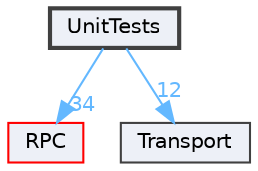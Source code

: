 digraph "C:/Dev/ezRPC/UnitTests"
{
 // LATEX_PDF_SIZE
  bgcolor="transparent";
  edge [fontname=Helvetica,fontsize=10,labelfontname=Helvetica,labelfontsize=10];
  node [fontname=Helvetica,fontsize=10,shape=box,height=0.2,width=0.4];
  compound=true
  dir_4be4f7b278e009bf0f1906cf31fb73bd [label="UnitTests", fillcolor="#edf0f7", color="grey25", style="filled,bold", URL="dir_4be4f7b278e009bf0f1906cf31fb73bd.html",tooltip=""];
  dir_5e7820cd9865310f5cd4c55ebafcb2ee [label="RPC", fillcolor="#edf0f7", color="red", style="filled", URL="dir_5e7820cd9865310f5cd4c55ebafcb2ee.html",tooltip=""];
  dir_fe0408bba8e1b297be50641f0afa584a [label="Transport", fillcolor="#edf0f7", color="grey25", style="filled", URL="dir_fe0408bba8e1b297be50641f0afa584a.html",tooltip=""];
  dir_4be4f7b278e009bf0f1906cf31fb73bd->dir_5e7820cd9865310f5cd4c55ebafcb2ee [headlabel="34", labeldistance=1.5 headhref="dir_000115_000099.html" href="dir_000115_000099.html" color="steelblue1" fontcolor="steelblue1"];
  dir_4be4f7b278e009bf0f1906cf31fb73bd->dir_fe0408bba8e1b297be50641f0afa584a [headlabel="12", labeldistance=1.5 headhref="dir_000115_000113.html" href="dir_000115_000113.html" color="steelblue1" fontcolor="steelblue1"];
}
